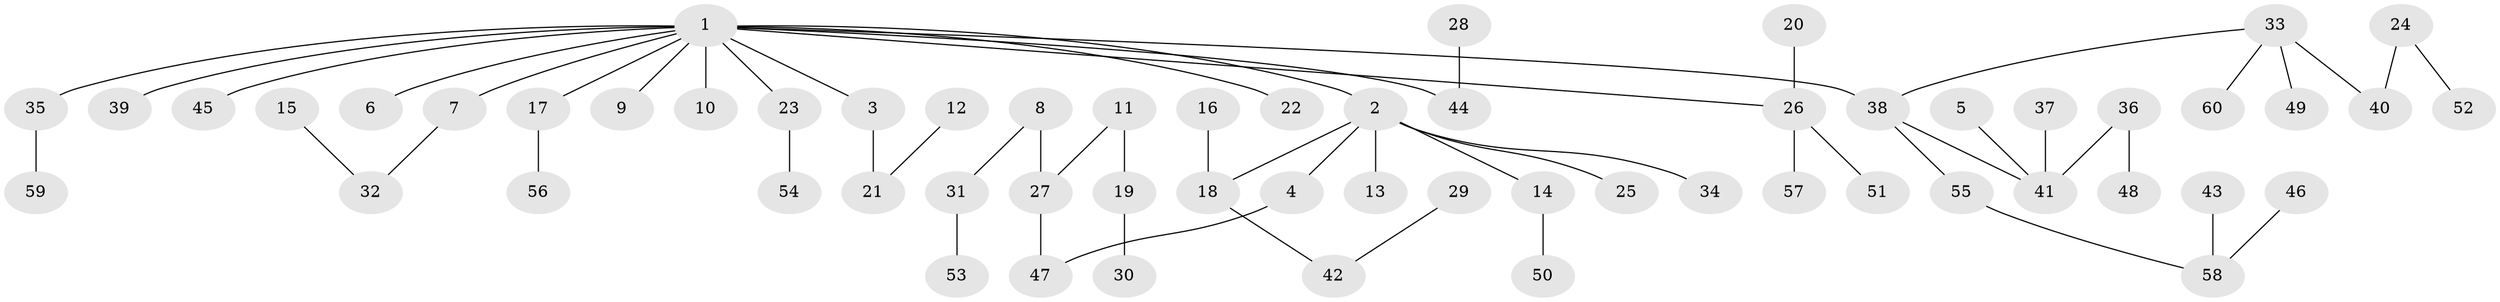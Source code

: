 // original degree distribution, {5: 0.03333333333333333, 7: 0.016666666666666666, 3: 0.11666666666666667, 2: 0.25, 4: 0.075, 6: 0.008333333333333333, 1: 0.5}
// Generated by graph-tools (version 1.1) at 2025/26/03/09/25 03:26:28]
// undirected, 60 vertices, 59 edges
graph export_dot {
graph [start="1"]
  node [color=gray90,style=filled];
  1;
  2;
  3;
  4;
  5;
  6;
  7;
  8;
  9;
  10;
  11;
  12;
  13;
  14;
  15;
  16;
  17;
  18;
  19;
  20;
  21;
  22;
  23;
  24;
  25;
  26;
  27;
  28;
  29;
  30;
  31;
  32;
  33;
  34;
  35;
  36;
  37;
  38;
  39;
  40;
  41;
  42;
  43;
  44;
  45;
  46;
  47;
  48;
  49;
  50;
  51;
  52;
  53;
  54;
  55;
  56;
  57;
  58;
  59;
  60;
  1 -- 2 [weight=1.0];
  1 -- 3 [weight=1.0];
  1 -- 6 [weight=1.0];
  1 -- 7 [weight=1.0];
  1 -- 9 [weight=1.0];
  1 -- 10 [weight=1.0];
  1 -- 17 [weight=1.0];
  1 -- 22 [weight=1.0];
  1 -- 23 [weight=1.0];
  1 -- 26 [weight=1.0];
  1 -- 35 [weight=1.0];
  1 -- 38 [weight=1.0];
  1 -- 39 [weight=1.0];
  1 -- 44 [weight=1.0];
  1 -- 45 [weight=1.0];
  2 -- 4 [weight=1.0];
  2 -- 13 [weight=1.0];
  2 -- 14 [weight=1.0];
  2 -- 18 [weight=1.0];
  2 -- 25 [weight=1.0];
  2 -- 34 [weight=1.0];
  3 -- 21 [weight=1.0];
  4 -- 47 [weight=1.0];
  5 -- 41 [weight=1.0];
  7 -- 32 [weight=1.0];
  8 -- 27 [weight=1.0];
  8 -- 31 [weight=1.0];
  11 -- 19 [weight=1.0];
  11 -- 27 [weight=1.0];
  12 -- 21 [weight=1.0];
  14 -- 50 [weight=1.0];
  15 -- 32 [weight=1.0];
  16 -- 18 [weight=1.0];
  17 -- 56 [weight=1.0];
  18 -- 42 [weight=1.0];
  19 -- 30 [weight=1.0];
  20 -- 26 [weight=1.0];
  23 -- 54 [weight=1.0];
  24 -- 40 [weight=1.0];
  24 -- 52 [weight=1.0];
  26 -- 51 [weight=1.0];
  26 -- 57 [weight=1.0];
  27 -- 47 [weight=1.0];
  28 -- 44 [weight=1.0];
  29 -- 42 [weight=1.0];
  31 -- 53 [weight=1.0];
  33 -- 38 [weight=1.0];
  33 -- 40 [weight=1.0];
  33 -- 49 [weight=1.0];
  33 -- 60 [weight=1.0];
  35 -- 59 [weight=1.0];
  36 -- 41 [weight=1.0];
  36 -- 48 [weight=1.0];
  37 -- 41 [weight=1.0];
  38 -- 41 [weight=1.0];
  38 -- 55 [weight=1.0];
  43 -- 58 [weight=1.0];
  46 -- 58 [weight=1.0];
  55 -- 58 [weight=1.0];
}
